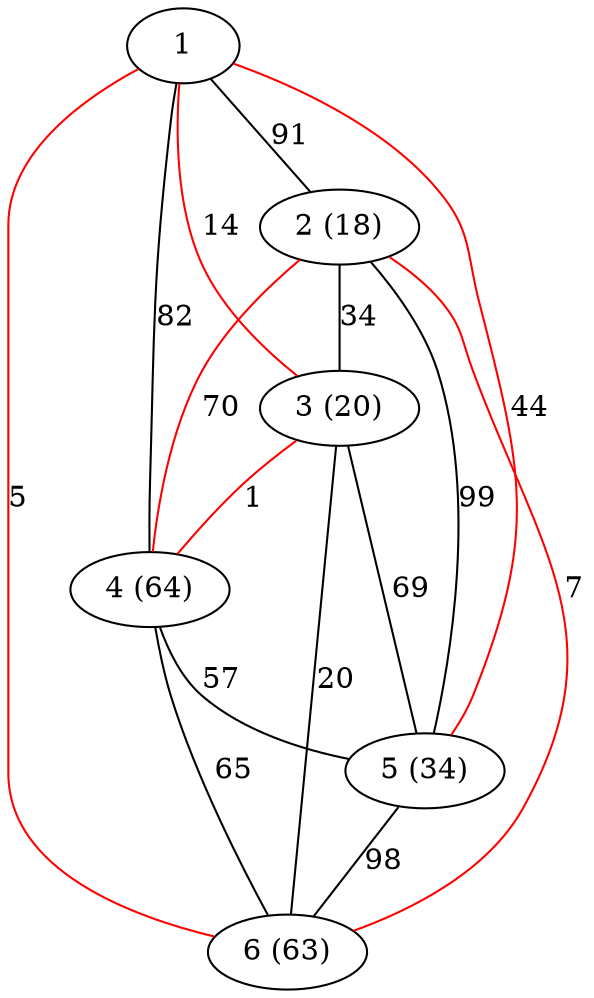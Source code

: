 graph g {
1 -- 2 [label=91 color=black]
5 -- 6 [label=98 color=black]
1 -- 3 [label=14 color=red]
4 -- 6 [label=65 color=black]
4 -- 5 [label=57 color=black]
1 -- 4 [label=82 color=black]
1 -- 5 [label=44 color=red]
2 -- 6 [label=7 color=red]
2 -- 3 [label=34 color=black]
3 -- 6 [label=20 color=black]
1 -- 6 [label=5 color=red]
2 -- 5 [label=99 color=black]
3 -- 4 [label=1 color=red]
2 -- 4 [label=70 color=red]
3 -- 5 [label=69 color=black]
2 [label="2 (18)"]
3 [label="3 (20)"]
4 [label="4 (64)"]
5 [label="5 (34)"]
6 [label="6 (63)"]
}